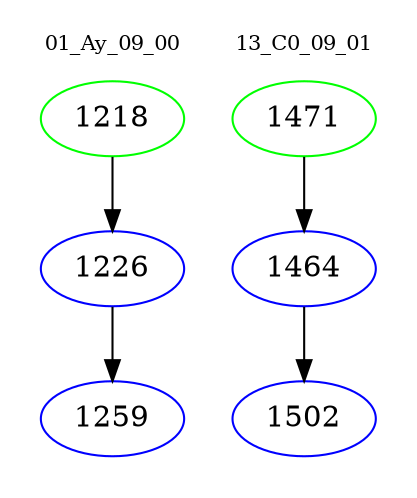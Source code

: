 digraph{
subgraph cluster_0 {
color = white
label = "01_Ay_09_00";
fontsize=10;
T0_1218 [label="1218", color="green"]
T0_1218 -> T0_1226 [color="black"]
T0_1226 [label="1226", color="blue"]
T0_1226 -> T0_1259 [color="black"]
T0_1259 [label="1259", color="blue"]
}
subgraph cluster_1 {
color = white
label = "13_C0_09_01";
fontsize=10;
T1_1471 [label="1471", color="green"]
T1_1471 -> T1_1464 [color="black"]
T1_1464 [label="1464", color="blue"]
T1_1464 -> T1_1502 [color="black"]
T1_1502 [label="1502", color="blue"]
}
}
